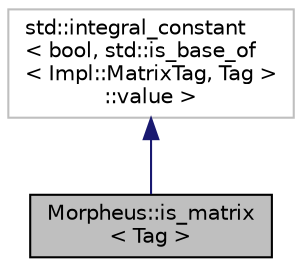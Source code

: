 digraph "Morpheus::is_matrix&lt; Tag &gt;"
{
 // LATEX_PDF_SIZE
  edge [fontname="Helvetica",fontsize="10",labelfontname="Helvetica",labelfontsize="10"];
  node [fontname="Helvetica",fontsize="10",shape=record];
  Node1 [label="Morpheus::is_matrix\l\< Tag \>",height=0.2,width=0.4,color="black", fillcolor="grey75", style="filled", fontcolor="black",tooltip=" "];
  Node2 -> Node1 [dir="back",color="midnightblue",fontsize="10",style="solid",fontname="Helvetica"];
  Node2 [label="std::integral_constant\l\< bool, std::is_base_of\l\< Impl::MatrixTag, Tag \>\l::value \>",height=0.2,width=0.4,color="grey75", fillcolor="white", style="filled",tooltip=" "];
}
